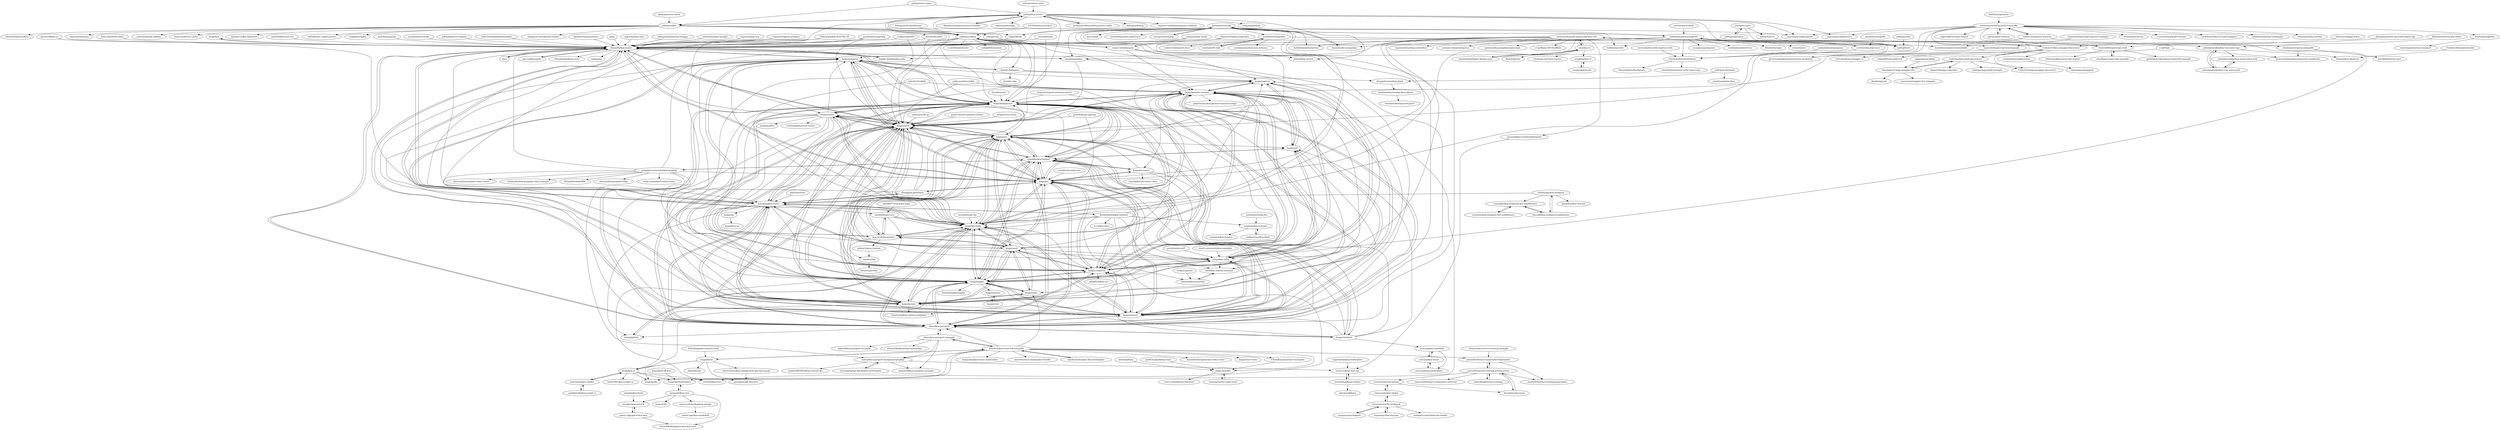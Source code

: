 digraph G {
"koajs/koa" -> "ZijianHe/koa-router" ["e"=1]
"tj/co" -> "ZijianHe/koa-router" ["e"=1]
"ZijianHe/koa-router" -> "koajs/bodyparser"
"ZijianHe/koa-router" -> "koajs/static"
"ZijianHe/koa-router" -> "koajs/koa" ["e"=1]
"ZijianHe/koa-router" -> "koajs/examples" ["e"=1]
"ZijianHe/koa-router" -> "koajs/koa-body"
"ZijianHe/koa-router" -> "koajs/jwt"
"ZijianHe/koa-router" -> "queckezz/koa-views"
"ZijianHe/koa-router" -> "guo-yu/koa-guide" ["e"=1]
"ZijianHe/koa-router" -> "koajs/session"
"ZijianHe/koa-router" -> "tj/co" ["e"=1]
"ZijianHe/koa-router" -> "chenshenhai/koa2-note" ["e"=1]
"ZijianHe/koa-router" -> "rkusa/koa-passport"
"ZijianHe/koa-router" -> "log4js-node/log4js-node" ["e"=1]
"ZijianHe/koa-router" -> "eggjs/egg" ["e"=1]
"ZijianHe/koa-router" -> "koajs/compose"
"felixge/node-dateformat" -> "pillarjs/cookies" ["e"=1]
"cnpm/cnpmjs.org" -> "ZijianHe/koa-router" ["e"=1]
"koajs/examples" -> "ZijianHe/koa-router" ["e"=1]
"koajs/examples" -> "koajs/koa-body" ["e"=1]
"koajs/examples" -> "koajs/static" ["e"=1]
"lquixada/cross-fetch" -> "jshttp/cookie" ["e"=1]
"request/request-promise" -> "ZijianHe/koa-router" ["e"=1]
"chenshenhai/koajs-design-note" -> "unix/koa-ts" ["e"=1]
"guo-yu/koa-guide" -> "ZijianHe/koa-router" ["e"=1]
"mscdex/busboy" -> "ZijianHe/koa-router" ["e"=1]
"mscdex/busboy" -> "koajs/bodyparser" ["e"=1]
"node-modules/urllib" -> "koajs/generic-session" ["e"=1]
"node-modules/urllib" -> "koajs/static" ["e"=1]
"koajs/route" -> "koajs/mount"
"koajs/route" -> "koajs/logger"
"koajs/route" -> "koajs/send"
"koajs/route" -> "koajs/koa-body"
"power-assert-js/power-assert" -> "koajs/static" ["e"=1]
"koajs/send" -> "koajs/static"
"koajs/send" -> "koajs/koa-body"
"koajs/send" -> "koajs/mount"
"koajs/send" -> "koajs/compress"
"koajs/send" -> "koajs/session"
"koajs/send" -> "koajs/bodyparser"
"koajs/send" -> "koajs/generic-session"
"koajs/send" -> "queckezz/koa-views"
"koajs/send" -> "koajs/cors"
"koajs/send" -> "koajs/route"
"koajs/send" -> "koa-modules/multer"
"koajs/send" -> "koajs/logger"
"koajs/send" -> "koajs/koa-redis"
"venables/koa-helmet" -> "koajs/session"
"venables/koa-helmet" -> "koajs/koa-body"
"venables/koa-helmet" -> "rkusa/koa-passport"
"venables/koa-helmet" -> "koajs/bodyparser"
"venables/koa-helmet" -> "koajs/csrf"
"venables/koa-helmet" -> "koajs/compress"
"venables/koa-helmet" -> "koajs/cors"
"venables/koa-helmet" -> "koajs/logger"
"venables/koa-helmet" -> "koajs/jwt"
"venables/koa-helmet" -> "koajs/generic-session"
"venables/koa-helmet" -> "koajs/ratelimit"
"venables/koa-helmet" -> "graphql-community/koa-graphql"
"venables/koa-helmet" -> "koajs/joi-router"
"venables/koa-helmet" -> "koajs/router"
"venables/koa-helmet" -> "koajs/static"
"jshttp/mime-types" -> "jshttp/http-errors" ["e"=1]
"jshttp/mime-types" -> "jshttp/cookie" ["e"=1]
"sysgears/mochapack" -> "zinserjan/mocha-webpack"
"yortus/asyncawait" -> "vadimdemedes/mongorito" ["e"=1]
"kissjs/node-mongoskin" -> "Automattic/monk" ["e"=1]
"normalize/mz" -> "koajs/static" ["e"=1]
"normalize/mz" -> "ZijianHe/koa-router" ["e"=1]
"koajs/static" -> "koajs/bodyparser"
"koajs/static" -> "koajs/koa-body"
"koajs/static" -> "koajs/mount"
"koajs/static" -> "koajs/send"
"koajs/static" -> "queckezz/koa-views"
"koajs/static" -> "ZijianHe/koa-router"
"koajs/static" -> "koajs/compress"
"koajs/static" -> "koajs/session"
"koajs/static" -> "koajs/logger"
"koajs/static" -> "koajs/jwt"
"koajs/static" -> "koajs/compose"
"koajs/static" -> "koajs/router"
"koajs/static" -> "koajs/cors"
"koajs/static" -> "koajs/generic-session"
"koajs/static" -> "rkusa/koa-passport"
"koajs/logger" -> "koajs/compress"
"koajs/logger" -> "koajs/bodyparser"
"koajs/logger" -> "koajs/cors"
"koajs/logger" -> "koajs/static"
"koajs/logger" -> "koajs/generic-session"
"koajs/logger" -> "koajs/koa-body"
"koajs/logger" -> "koajs/session"
"koajs/logger" -> "dominhhai/koa-log4js"
"koajs/logger" -> "koajs/convert"
"koajs/logger" -> "koajs/csrf"
"koajs/logger" -> "koajs/jwt"
"koajs/logger" -> "koajs/route"
"koajs/logger" -> "rkusa/koa-passport"
"koajs/logger" -> "koajs/onerror"
"koajs/logger" -> "venables/koa-helmet"
"koajs/compress" -> "koajs/logger"
"koajs/compress" -> "koajs/static"
"koajs/compress" -> "koajs/mount"
"koajs/compress" -> "koajs/bodyparser"
"koajs/compress" -> "koajs/cors"
"koajs/compress" -> "koajs/convert"
"koajs/compress" -> "koajs/send"
"koajs/compress" -> "koajs/generic-session"
"koajs/compress" -> "koajs/koa-redis"
"koajs/compress" -> "venables/koa-helmet"
"koajs/compress" -> "koajs/session"
"koajs/compress" -> "koajs/compose"
"koajs/compress" -> "koajs/koa-body"
"koajs/compress" -> "koajs/jwt"
"koajs/compress" -> "yklykl530/koa-sse"
"cojs/busboy" -> "brentropy/chan"
"koajs/bodyparser" -> "koajs/static"
"koajs/bodyparser" -> "ZijianHe/koa-router"
"koajs/bodyparser" -> "koajs/koa-body"
"koajs/bodyparser" -> "koajs/session"
"koajs/bodyparser" -> "koajs/cors"
"koajs/bodyparser" -> "koajs/router"
"koajs/bodyparser" -> "koajs/jwt"
"koajs/bodyparser" -> "koajs/logger"
"koajs/bodyparser" -> "queckezz/koa-views"
"koajs/bodyparser" -> "rkusa/koa-passport"
"koajs/bodyparser" -> "koajs/compress"
"koajs/bodyparser" -> "koajs/compose"
"koajs/bodyparser" -> "venables/koa-helmet"
"koajs/bodyparser" -> "koajs/generic-session"
"koajs/bodyparser" -> "koa-modules/multer"
"javieraviles/node-typescript-koa-rest" -> "unix/koa-ts"
"javieraviles/node-typescript-koa-rest" -> "typeorm/typescript-koa-example"
"javieraviles/node-typescript-koa-rest" -> "Cody2333/koa-swagger-decorator"
"javieraviles/node-typescript-koa-rest" -> "Talento90/typescript-node"
"javieraviles/node-typescript-koa-rest" -> "koajs/jwt"
"javieraviles/node-typescript-koa-rest" -> "koajs/examples" ["e"=1]
"javieraviles/node-typescript-koa-rest" -> "yi-ge/Koa2-API-Scaffold" ["e"=1]
"javieraviles/node-typescript-koa-rest" -> "johndatserakis/koa-vue-notes-api"
"javieraviles/node-typescript-koa-rest" -> "rkusa/koa-passport"
"javieraviles/node-typescript-koa-rest" -> "typestack/routing-controllers" ["e"=1]
"javieraviles/node-typescript-koa-rest" -> "surmon-china/nodepress" ["e"=1]
"javieraviles/node-typescript-koa-rest" -> "ZijianHe/koa-router"
"javieraviles/node-typescript-koa-rest" -> "jsnomad/koa-restful-boilerplate"
"javieraviles/node-typescript-koa-rest" -> "koajs/koa-body"
"javieraviles/node-typescript-koa-rest" -> "xpioneer/koa-graphql-typescript"
"mscdex/node-ftp" -> "koajs/koa-body" ["e"=1]
"koajs/session" -> "koajs/bodyparser"
"koajs/session" -> "koajs/generic-session"
"koajs/session" -> "koajs/koa-redis"
"koajs/session" -> "koajs/static"
"koajs/session" -> "koajs/koa-body"
"koajs/session" -> "rkusa/koa-passport"
"koajs/session" -> "venables/koa-helmet"
"koajs/session" -> "koajs/jwt"
"koajs/session" -> "ZijianHe/koa-router"
"koajs/session" -> "koajs/logger"
"koajs/session" -> "queckezz/koa-views"
"koajs/session" -> "koajs/csrf"
"koajs/session" -> "koajs/cors"
"koajs/session" -> "koajs/compress"
"koajs/session" -> "koajs/convert"
"soygul/koan" -> "dozoisch/koa-react-full-example"
"soygul/koan" -> "ckken/knode" ["e"=1]
"soygul/koan" -> "koajs/koala"
"soygul/koan" -> "gusnips/node-koa-mvc"
"soygul/koan" -> "chrisveness/koa-sample-web-app-api-mysql"
"soygul/koan" -> "koajs/koa.io"
"mongo-js/mongojs" -> "Automattic/monk" ["e"=1]
"demopark/koa-docs-Zh-CN" -> "queckezz/koa-views" ["e"=1]
"demopark/koa-docs-Zh-CN" -> "ZijianHe/koa-router" ["e"=1]
"demopark/koa-docs-Zh-CN" -> "koajs/router" ["e"=1]
"koajs/static-cache" -> "koajs/static"
"kwhitley/apicache" -> "winstonjs/winston-daily-rotate-file" ["e"=1]
"dalenguyen/rest-api-node-typescript" -> "Talento90/typescript-node" ["e"=1]
"marcusoftnet/koablog-mongo" -> "robert-ngo/koa-bookshelf"
"koajs/jwt" -> "koajs/bodyparser"
"koajs/jwt" -> "rkusa/koa-passport"
"koajs/jwt" -> "koajs/koa-body"
"koajs/jwt" -> "ZijianHe/koa-router"
"koajs/jwt" -> "koajs/static"
"koajs/jwt" -> "koajs/session"
"koajs/jwt" -> "koajs/router"
"koajs/jwt" -> "koajs/logger"
"koajs/jwt" -> "koajs/cors"
"koajs/jwt" -> "venables/koa-helmet"
"koajs/jwt" -> "i5ting/koa-generator" ["e"=1]
"koajs/jwt" -> "koajs/koa-redis"
"koajs/jwt" -> "koajs/joi-router"
"koajs/jwt" -> "koajs/compress"
"koajs/jwt" -> "koajs/compose"
"tj/node-thunkify" -> "koajs/generic-session" ["e"=1]
"tj/node-thunkify" -> "koajs/koa-body" ["e"=1]
"Yanshijie-EL/egg-swagger-doc" -> "reidchan/egg-shell-decorators"
"Yanshijie-EL/egg-swagger-doc" -> "okoala/egg-jwt" ["e"=1]
"Yanshijie-EL/egg-swagger-doc" -> "taccisum/swagger-doc-snippets"
"gremo/nest-winston" -> "winstonjs/winston-daily-rotate-file" ["e"=1]
"koajs/mount" -> "koajs/static"
"koajs/mount" -> "koajs/compress"
"koajs/mount" -> "koajs/send"
"koajs/mount" -> "koajs/koa-body"
"koajs/mount" -> "koajs/convert"
"koajs/mount" -> "koajs/generic-session"
"koajs/mount" -> "koajs/route"
"koajs/mount" -> "koajs/bodyparser"
"koajs/mount" -> "koajs/cors"
"koajs/mount" -> "koajs/compose"
"koajs/mount" -> "koajs/session"
"koajs/mount" -> "koajs/logger"
"koajs/mount" -> "chentsulin/koa-context-validator"
"koajs/mount" -> "queckezz/koa-views"
"koajs/mount" -> "koajs/koa-redis"
"koajs/koa-body" -> "koajs/bodyparser"
"koajs/koa-body" -> "koajs/static"
"koajs/koa-body" -> "koajs/session"
"koajs/koa-body" -> "koajs/jwt"
"koajs/koa-body" -> "ZijianHe/koa-router"
"koajs/koa-body" -> "koajs/send"
"koajs/koa-body" -> "koajs/router"
"koajs/koa-body" -> "venables/koa-helmet"
"koajs/koa-body" -> "helapkg/hela" ["e"=1]
"koajs/koa-body" -> "koajs/logger"
"koajs/koa-body" -> "koajs/mount"
"koajs/koa-body" -> "queckezz/koa-views"
"koajs/koa-body" -> "koajs/cors"
"koajs/koa-body" -> "koa-modules/multer"
"koajs/koa-body" -> "rkusa/koa-passport"
"koajs/router" -> "koajs/bodyparser"
"koajs/router" -> "koajs/koa-body"
"koajs/router" -> "koajs/static"
"koajs/router" -> "koajs/jwt"
"koajs/router" -> "koajs/cors"
"koajs/router" -> "koajs/session"
"koajs/router" -> "koajs/multer"
"koajs/router" -> "venables/koa-helmet"
"koajs/router" -> "ZijianHe/koa-router"
"koajs/router" -> "koajs/compress"
"koajs/router" -> "koajs/logger"
"koajs/router" -> "koajs/mount"
"koajs/router" -> "koajs/compose"
"koajs/router" -> "koajs/koa-redis"
"koajs/router" -> "steambap/koa-tree-router" ["e"=1]
"crypto-utils/keygrip" -> "pillarjs/cookies"
"crypto-utils/keygrip" -> "koajs/convert"
"crypto-utils/keygrip" -> "jshttp/http-assert"
"crypto-utils/keygrip" -> "koajs/generic-session"
"koajs/ejs" -> "koajs/favicon"
"pillarjs/cookies" -> "crypto-utils/keygrip"
"pillarjs/cookies" -> "koajs/bodyparser"
"pillarjs/cookies" -> "koajs/session"
"pillarjs/cookies" -> "jshttp/http-errors"
"pillarjs/cookies" -> "ZijianHe/koa-router"
"pillarjs/cookies" -> "koajs/logger"
"pillarjs/cookies" -> "koajs/koa-body"
"pillarjs/cookies" -> "koajs/compose"
"pillarjs/cookies" -> "koajs/static"
"pillarjs/cookies" -> "koajs/mount"
"pillarjs/cookies" -> "tj/node-delegates"
"pillarjs/cookies" -> "koajs/router"
"pillarjs/cookies" -> "koajs/generic-session"
"pillarjs/cookies" -> "LearnBoost/cluster" ["e"=1]
"pillarjs/cookies" -> "coolaj86/formaline" ["e"=1]
"form-data/form-data" -> "ZijianHe/koa-router" ["e"=1]
"johndatserakis/koa-react-notes-web" -> "johndatserakis/koa-vue-notes-web"
"queckezz/koa-views" -> "koajs/static"
"queckezz/koa-views" -> "koajs/bodyparser"
"queckezz/koa-views" -> "ZijianHe/koa-router"
"queckezz/koa-views" -> "koajs/koa-body"
"queckezz/koa-views" -> "koajs/session"
"queckezz/koa-views" -> "i5ting/koa-generator" ["e"=1]
"queckezz/koa-views" -> "koajs/send"
"queckezz/koa-views" -> "koajs/ejs"
"queckezz/koa-views" -> "rkusa/koa-passport"
"queckezz/koa-views" -> "RocksonZeta/koa-validate"
"queckezz/koa-views" -> "helapkg/hela" ["e"=1]
"queckezz/koa-views" -> "koajs/mount"
"queckezz/koa-views" -> "koajs/generic-session"
"queckezz/koa-views" -> "koajs/logger"
"queckezz/koa-views" -> "zadzbw/koa2-cors"
"winstonjs/logform" -> "winstonjs/winston-transport"
"SierraSoftworks/Iridium" -> "SierraSoftworks/Skmatc"
"SierraSoftworks/Iridium" -> "timwhit/enterprise-node-typescript" ["e"=1]
"koajs/csrf" -> "koajs/convert"
"koajs/csrf" -> "koajs/generic-session"
"koajs/csrf" -> "koajs/koa-redis"
"koajs/csrf" -> "venables/koa-helmet"
"koajs/ratelimit" -> "ysocorp/koa2-ratelimit"
"koajs/ratelimit" -> "koajs/csrf"
"koajs/ratelimit" -> "koajs/session"
"koajs/ratelimit" -> "venables/koa-helmet"
"koajs/ratelimit" -> "koajs/logger"
"koajs/ratelimit" -> "koajs/cors"
"koajs/ratelimit" -> "rkusa/koa-passport"
"koajs/ratelimit" -> "koajs/jwt"
"koajs/ratelimit" -> "koajs/compress"
"koajs/generic-session" -> "koajs/koa-redis"
"koajs/generic-session" -> "koajs/convert"
"koajs/generic-session" -> "koajs/session"
"koajs/generic-session" -> "koajs/csrf"
"koajs/generic-session" -> "koajs/logger"
"koajs/generic-session" -> "pavelvlasov/koa-generic-session-mongo"
"koajs/generic-session" -> "koajs/bodyparser"
"koajs/generic-session" -> "koajs/compress"
"koajs/generic-session" -> "koajs/mount"
"koajs/generic-session" -> "koajs/static"
"koajs/generic-session" -> "lzztt/koa-session-minimal"
"koajs/generic-session" -> "rkusa/koa-passport"
"koajs/generic-session" -> "evert0n/koa-cors"
"koajs/generic-session" -> "koa-modules/multer"
"koajs/generic-session" -> "koajs/send"
"rkusa/koa-passport" -> "rkusa/koa-passport-example"
"rkusa/koa-passport" -> "koajs/jwt"
"rkusa/koa-passport" -> "koajs/session"
"rkusa/koa-passport" -> "koajs/bodyparser"
"rkusa/koa-passport" -> "venables/koa-helmet"
"rkusa/koa-passport" -> "koajs/static"
"rkusa/koa-passport" -> "koajs/generic-session"
"rkusa/koa-passport" -> "ZijianHe/koa-router"
"rkusa/koa-passport" -> "koajs/koa-body"
"rkusa/koa-passport" -> "koajs/logger"
"rkusa/koa-passport" -> "koajs/koa-redis"
"rkusa/koa-passport" -> "koajs/cors"
"rkusa/koa-passport" -> "helapkg/hela" ["e"=1]
"rkusa/koa-passport" -> "queckezz/koa-views"
"rkusa/koa-passport" -> "koajs/ratelimit"
"koajs/compose" -> "koajs/static"
"koajs/compose" -> "tj/node-delegates"
"koajs/compose" -> "koajs/bodyparser"
"koajs/compose" -> "koajs/convert"
"koajs/compose" -> "koajs/compress"
"koajs/compose" -> "ZijianHe/koa-router"
"koajs/compose" -> "koajs/mount"
"koajs/compose" -> "koajs/session"
"koajs/compose" -> "koajs/koa-body"
"koajs/compose" -> "koajs/jwt"
"koajs/compose" -> "rkusa/koa-passport"
"koajs/compose" -> "koajs/logger"
"koajs/compose" -> "koajs/generic-session"
"koajs/compose" -> "koajs/cors"
"koajs/compose" -> "venables/koa-helmet"
"koajs/api-boilerplate" -> "hemanth/koa-rest"
"Abazhenov/express-async-handler" -> "jshttp/http-errors" ["e"=1]
"jshttp/accepts" -> "jshttp/fresh"
"jshttp/accepts" -> "jshttp/negotiator"
"jshttp/accepts" -> "jshttp/type-is"
"rkusa/koa-passport-example" -> "rkusa/koa-passport"
"rkusa/koa-passport-example" -> "mapmeld/koa-passport-example"
"rkusa/koa-passport-example" -> "entria/koa-passport-mongoose-graphql"
"rkusa/koa-passport-example" -> "mjhea0/koa-passport-example"
"rkusa/koa-passport-example" -> "dozoisch/koa-react-full-example"
"rkusa/koa-passport-example" -> "adrianObel/koa2-api-boilerplate" ["e"=1]
"tj/node-delegates" -> "koajs/compose"
"tj/node-delegates" -> "tj/node-only"
"tj/node-delegates" -> "dougwilson/nodejs-depd"
"tj/node-delegates" -> "koajs/convert"
"winstonjs/winston-mongodb" -> "kamronbatman/joi-password-complexity"
"winstonjs/winston-mongodb" -> "wavded/winston-mail"
"koajs/koa-redis" -> "koajs/generic-session"
"koajs/koa-redis" -> "koajs/session"
"koajs/koa-redis" -> "koajs/convert"
"koajs/koa-redis" -> "koajs/csrf"
"koajs/koa-redis" -> "koajs/compress"
"koajs/koa-redis" -> "rkusa/koa-passport"
"koajs/koa-redis" -> "lzztt/koa-session-minimal"
"koajs/koa-redis" -> "koajs/bodyparser"
"koajs/koa-redis" -> "koajs/logger"
"koajs/koa-redis" -> "koajs/static"
"ysocorp/koa2-ratelimit" -> "ysocorp/koa-smart"
"ysocorp/koa2-ratelimit" -> "ysocorp/koa2-boilerplate"
"jshttp/type-is" -> "jshttp/fresh"
"jshttp/on-finished" -> "dougwilson/nodejs-depd"
"jshttp/on-finished" -> "jonathanong/ee-first"
"unix/koa-ts" -> "javieraviles/node-typescript-koa-rest"
"unix/koa-ts" -> "soraping/koa-ts"
"unix/koa-ts" -> "Koatty/koatty"
"unix/koa-ts" -> "chenlong-io/ts-koa-starter"
"unix/koa-ts" -> "chenshenhai/koajs-design-note" ["e"=1]
"sindresorhus/merge-descriptors" -> "wesleytodd/setprototypeof"
"ysocorp/koa-smart" -> "ysocorp/koa2-boilerplate"
"ysocorp/koa-smart" -> "ysocorp/koa2-ratelimit"
"peter-vilja/generator-koa" -> "minghe/generator-k"
"peter-vilja/generator-koa" -> "PatrickWolleb/generator-koa-rest"
"rickharrison/koa-flash" -> "nswbmw/koa-scheme"
"reidchan/egg-shell-decorators" -> "reidchan/egg-shell-example"
"reidchan/egg-shell-decorators" -> "Yanshijie-EL/egg-swagger-doc"
"reidchan/egg-shell-decorators" -> "zhang740/egg-controller"
"reidchan/egg-shell-decorators" -> "Cody2333/egg-swagger-decorator"
"koajs/error" -> "koajs/onerror"
"koajs/onerror" -> "koajs/error"
"ysocorp/koa2-boilerplate" -> "ysocorp/koa-smart"
"jshttp/http-errors" -> "jshttp/http-assert"
"jshttp/http-errors" -> "pillarjs/cookies"
"jshttp/http-errors" -> "expressjs/cookie-parser" ["e"=1]
"jshttp/http-errors" -> "hapijs/boom" ["e"=1]
"jshttp/http-errors" -> "jshttp/cookie"
"jshttp/http-errors" -> "koajs/bodyparser"
"jshttp/http-errors" -> "Abazhenov/express-async-handler" ["e"=1]
"jshttp/http-errors" -> "expressjs/morgan" ["e"=1]
"jshttp/http-errors" -> "koajs/cors"
"jshttp/http-errors" -> "prettymuchbryce/http-status-codes" ["e"=1]
"jshttp/http-errors" -> "expressjs/compression" ["e"=1]
"jshttp/http-errors" -> "ZijianHe/koa-router"
"jshttp/http-errors" -> "debug-js/debug" ["e"=1]
"jshttp/http-errors" -> "express-validator/express-validator" ["e"=1]
"jshttp/http-errors" -> "helmetjs/helmet" ["e"=1]
"paularmstrong/swig" -> "ZijianHe/koa-router" ["e"=1]
"paularmstrong/swig" -> "koajs/static" ["e"=1]
"paularmstrong/swig" -> "queckezz/koa-views" ["e"=1]
"jesstelford/react-testing-mocha-jsdom" -> "robertknight/react-testing"
"jesstelford/react-testing-mocha-jsdom" -> "danvk/mocha-react"
"jesstelford/react-testing-mocha-jsdom" -> "jesstelford/react-testing-isomorphic"
"jesstelford/react-testing-mocha-jsdom" -> "jesstelford/react-isomorphic-boilerplate"
"jesstelford/react-testing-mocha-jsdom" -> "simonsmith/react-component-unit-test"
"jesstelford/react-testing-mocha-jsdom" -> "rstacruz/mocha-jsdom"
"iam4x/isomorphic-flux-boilerplate" -> "dozoisch/koa-react-full-example" ["e"=1]
"tj/consolidate.js" -> "queckezz/koa-views" ["e"=1]
"tj/consolidate.js" -> "ZijianHe/koa-router" ["e"=1]
"koajs/kick-off-koa" -> "koajs/api-boilerplate" ["e"=1]
"dozoisch/koa-react-full-example" -> "rkusa/koa-passport-example"
"dozoisch/koa-react-full-example" -> "mezod/boilerplate-koa-redux-react" ["e"=1]
"dozoisch/koa-react-full-example" -> "iam4x/isomorphic-flux-boilerplate" ["e"=1]
"dozoisch/koa-react-full-example" -> "koajs/react-view"
"dozoisch/koa-react-full-example" -> "piggy-kee/ddx"
"dozoisch/koa-react-full-example" -> "hung-phan/koa-react-isomorphic"
"dozoisch/koa-react-full-example" -> "soygul/koan"
"dozoisch/koa-react-full-example" -> "rkusa/koa-passport"
"dozoisch/koa-react-full-example" -> "entria/koa-passport-mongoose-graphql"
"dozoisch/koa-react-full-example" -> "koajs/koala"
"dozoisch/koa-react-full-example" -> "lancetw/react-isomorphic-bundle"
"dozoisch/koa-react-full-example" -> "koajs/route"
"dozoisch/koa-react-full-example" -> "koajs/api-boilerplate"
"dozoisch/koa-react-full-example" -> "jesstelford/react-isomorphic-boilerplate"
"dozoisch/koa-react-full-example" -> "17koa/koa-generator-examples" ["e"=1]
"nswbmw/koa-scheme" -> "rickharrison/koa-flash"
"nswbmw/koa-scheme" -> "nswbmw/koa-frouter"
"RocksonZeta/koa-validate" -> "koajs/koa-body"
"RocksonZeta/koa-validate" -> "nswbmw/koa-scheme"
"RocksonZeta/koa-validate" -> "koajs/generic-session"
"RocksonZeta/koa-validate" -> "chentsulin/koa-context-validator"
"RocksonZeta/koa-validate" -> "a-s-o/koa-docs"
"RocksonZeta/koa-validate" -> "evert0n/koa-cors"
"RocksonZeta/koa-validate" -> "lzztt/koa-session-minimal"
"RocksonZeta/koa-validate" -> "queckezz/koa-views"
"RocksonZeta/koa-validate" -> "koa-modules/multer"
"koajs/koa.io" -> "mattstyles/koa-socket"
"koajs/koa.io" -> "koajs/koala"
"koajs/koa.io" -> "evert0n/koa-cors"
"koajs/koa.io" -> "koajs/logger"
"koajs/koa.io" -> "koajs/api-boilerplate"
"koajs/koa.io" -> "lcxfs1991/koa-socket.io"
"koajs/koa.io" -> "koajs/mount"
"ashtuchkin/iconv-lite" -> "ZijianHe/koa-router" ["e"=1]
"koajs/joi-router" -> "chuyik/koa-joi-router-docs"
"koajs/joi-router" -> "venables/koa-helmet"
"koajs/joi-router" -> "koajs/jwt"
"koajs/joi-router" -> "rkusa/koa-passport"
"koajs/joi-router" -> "koajs/cors"
"koajs/joi-router" -> "koajs/ratelimit"
"pvorb/node-md5" -> "koajs/koa-redis" ["e"=1]
"mattstyles/koa-socket" -> "ambelovsky/koa-socket-2"
"mattstyles/koa-socket" -> "koajs/koa.io"
"hemanth/koa-rest" -> "koajs/api-boilerplate"
"hemanth/koa-rest" -> "marcusoftnet/koablog-mongo"
"hemanth/koa-rest" -> "PatrickWolleb/generator-koa-rest"
"hemanth/koa-rest" -> "koajs/todo"
"hemanth/koa-rest" -> "minghe/generator-k"
"helapkg/hela" -> "koajs/koa-body" ["e"=1]
"jesstelford/react-isomorphic-boilerplate" -> "jesstelford/react-testing-isomorphic"
"jesstelford/react-isomorphic-boilerplate" -> "jesstelford/react-testing-mocha-jsdom"
"jshttp/etag" -> "jshttp/fresh"
"danvk/mocha-react" -> "jesstelford/react-testing-mocha-jsdom"
"dougwilson/nodejs-depd" -> "sindresorhus/merge-descriptors"
"rstacruz/mocha-jsdom" -> "rstacruz/jsdom-global"
"rstacruz/mocha-jsdom" -> "danvk/mocha-react"
"koajs/cors" -> "koajs/bodyparser"
"koajs/cors" -> "koajs/logger"
"koajs/cors" -> "koajs/compress"
"koajs/cors" -> "koajs/static"
"koajs/cors" -> "koajs/koa-body"
"koajs/cors" -> "koajs/session"
"koajs/cors" -> "venables/koa-helmet"
"koajs/cors" -> "koajs/jwt"
"koajs/cors" -> "koa-modules/multer"
"koajs/cors" -> "koajs/router"
"koajs/cors" -> "koajs/convert"
"koajs/cors" -> "koajs/csrf"
"koajs/cors" -> "koajs/mount"
"koajs/cors" -> "koajs/send"
"koajs/cors" -> "rkusa/koa-passport"
"robertknight/react-testing" -> "jesstelford/react-testing-mocha-jsdom"
"baryon/tracer" -> "queckezz/koa-views" ["e"=1]
"minghe/koa-book" -> "minghe/generator-k" ["e"=1]
"Surnet/swagger-jsdoc" -> "Cody2333/koa-swagger-decorator" ["e"=1]
"keymetrics/pm2-logrotate" -> "koajs/session" ["e"=1]
"keymetrics/pm2-logrotate" -> "ZijianHe/koa-router" ["e"=1]
"scottwrobinson/camo" -> "vadimdemedes/mongorito"
"scottwrobinson/camo" -> "SierraSoftworks/Iridium"
"nswbmw/N-club" -> "nswbmw/mongolass" ["e"=1]
"vadimdemedes/mongorito" -> "scottwrobinson/camo"
"vadimdemedes/mongorito" -> "kissjs/node-mongoskin" ["e"=1]
"vadimdemedes/mongorito" -> "mongoosejs/mquery"
"vadimdemedes/mongorito" -> "SierraSoftworks/Iridium"
"vadimdemedes/mongorito" -> "hiddentao/robe" ["e"=1]
"vadimdemedes/mongorito" -> "Automattic/monk"
"vadimdemedes/mongorito" -> "ZijianHe/koa-router"
"vadimdemedes/mongorito" -> "vadimdemedes/trevor" ["e"=1]
"vadimdemedes/mongorito" -> "balderdashy/waterline" ["e"=1]
"vadimdemedes/mongorito" -> "dthree/vantage" ["e"=1]
"vadimdemedes/mongorito" -> "vercel/micro" ["e"=1]
"mhbseal/blog" -> "piggy-kee/ddx" ["e"=1]
"koa-modules/multer" -> "koajs/bodyparser"
"koa-modules/multer" -> "koajs/koa-body"
"koa-modules/multer" -> "m4nuC/async-busboy"
"koa-modules/multer" -> "koajs/static"
"koa-modules/multer" -> "koajs/cors"
"koa-modules/multer" -> "koajs/generic-session"
"koa-modules/multer" -> "cojs/busboy"
"koa-modules/multer" -> "zadzbw/koa2-cors"
"koa-modules/multer" -> "koajs/send"
"minghe/generator-k" -> "peter-vilja/generator-koa"
"mhart/react-server-routing-example" -> "jesstelford/react-isomorphic-boilerplate" ["e"=1]
"jshttp/negotiator" -> "jshttp/accepts"
"yiminghe/koa-webpack-dev-middleware" -> "octatone/koa-webpack-hot-middleware"
"yiminghe/koa-webpack-dev-middleware" -> "leecade/koa-webpack-middleware"
"chrisveness/koa-sample-web-app-api-mysql" -> "gusnips/node-koa-mvc"
"nswbmw/config-lite" -> "nswbmw/koa-scheme"
"btford/angular-express-seed" -> "soygul/koan" ["e"=1]
"winstonjs/winston-daily-rotate-file" -> "gremo/nest-winston" ["e"=1]
"winstonjs/winston-daily-rotate-file" -> "bithavoc/express-winston"
"winstonjs/winston-daily-rotate-file" -> "winstonjs/winston" ["e"=1]
"winstonjs/winston-daily-rotate-file" -> "winstonjs/logform"
"winstonjs/winston-daily-rotate-file" -> "koajs/generic-session"
"winstonjs/winston-daily-rotate-file" -> "iccicci/rotating-file-stream"
"winstonjs/winston-daily-rotate-file" -> "koajs/koa-body"
"winstonjs/winston-daily-rotate-file" -> "socketio/socket.io-redis-adapter" ["e"=1]
"winstonjs/winston-daily-rotate-file" -> "yfinkelstein/node-zookeeper" ["e"=1]
"winstonjs/winston-daily-rotate-file" -> "expressjs/cookie-parser" ["e"=1]
"winstonjs/winston-daily-rotate-file" -> "expressjs/compression" ["e"=1]
"winstonjs/winston-daily-rotate-file" -> "indutny/sticky-session" ["e"=1]
"winstonjs/winston-daily-rotate-file" -> "koajs/koa-redis"
"winstonjs/winston-daily-rotate-file" -> "log4js-node/log4js-node" ["e"=1]
"winstonjs/winston-daily-rotate-file" -> "rogerc/file-stream-rotator"
"log4js-node/log4js-node" -> "ZijianHe/koa-router" ["e"=1]
"FredericHeem/starhackit" -> "danneu/koa-skeleton" ["e"=1]
"Automattic/monk" -> "kissjs/node-mongoskin" ["e"=1]
"Automattic/monk" -> "tj/co-monk"
"Automattic/monk" -> "ZijianHe/koa-router"
"Automattic/monk" -> "vadimdemedes/mongorito"
"Automattic/monk" -> "balderdashy/waterline" ["e"=1]
"Automattic/monk" -> "koajs/static"
"Automattic/monk" -> "rkusa/koa-passport"
"Automattic/monk" -> "koajs/jwt"
"Automattic/monk" -> "koajs/route"
"Automattic/monk" -> "hiddentao/robe" ["e"=1]
"Automattic/monk" -> "koajs/examples" ["e"=1]
"Automattic/monk" -> "nswbmw/mongolass"
"Automattic/monk" -> "hapijs/boom" ["e"=1]
"Automattic/monk" -> "mongo-js/mongojs" ["e"=1]
"Automattic/monk" -> "petruisfan/node-supervisor" ["e"=1]
"piggy-kee/ddx" -> "wwsun/starter-node-react"
"piggy-kee/ddx" -> "react-china/forum-frontend"
"enzymejs/chai-enzyme" -> "zinserjan/mocha-webpack" ["e"=1]
"pillarjs/send" -> "jshttp/fresh" ["e"=1]
"17koa/koa-generator-examples" -> "piggy-kee/ddx" ["e"=1]
"jshttp/cookie" -> "expressjs/cookie-parser" ["e"=1]
"jshttp/cookie" -> "tj/node-cookie-signature"
"jshttp/cookie" -> "jshttp/http-errors"
"jshttp/cookie" -> "nfriedly/set-cookie-parser"
"jshttp/cookie" -> "jshttp/etag"
"jshttp/cookie" -> "rvagg/through2" ["e"=1]
"jshttp/cookie" -> "pillarjs/cookies"
"jshttp/cookie" -> "mscdex/busboy" ["e"=1]
"jshttp/cookie" -> "webpack-contrib/style-loader" ["e"=1]
"jshttp/cookie" -> "bendotcodes/cookies" ["e"=1]
"jshttp/cookie" -> "expressjs/session" ["e"=1]
"jshttp/cookie" -> "koajs/bodyparser"
"jshttp/cookie" -> "substack/node-mkdirp" ["e"=1]
"jshttp/cookie" -> "isaacs/node-lru-cache" ["e"=1]
"jackhutu/jackblog-react" -> "piggy-kee/ddx" ["e"=1]
"rstacruz/jsdom-global" -> "rstacruz/mocha-jsdom"
"rstacruz/jsdom-global" -> "zinserjan/mocha-webpack"
"m4nuC/async-busboy" -> "cojs/busboy"
"i5ting/koa-generator" -> "queckezz/koa-views" ["e"=1]
"i5ting/koa-generator" -> "ZijianHe/koa-router" ["e"=1]
"i5ting/koa-generator" -> "koajs/jwt" ["e"=1]
"i5ting/koa-generator" -> "koajs/koa-body" ["e"=1]
"i5ting/koa-generator" -> "koajs/bodyparser" ["e"=1]
"i5ting/koa-generator" -> "koajs/static" ["e"=1]
"octatone/koa-webpack-hot-middleware" -> "yiminghe/koa-webpack-dev-middleware"
"graphql-community/koa-graphql" -> "venables/koa-helmet"
"graphql-community/koa-graphql" -> "koajs/compose"
"graphql-community/koa-graphql" -> "koajs/compress"
"graphql-community/koa-graphql" -> "denvned/isomorphic-relay-router" ["e"=1]
"graphql-community/koa-graphql" -> "chentsulin/koa-graphql-relay-example"
"graphql-community/koa-graphql" -> "koajs/logger"
"graphql-community/koa-graphql" -> "entria/koa-passport-mongoose-graphql"
"graphql-community/koa-graphql" -> "RisingStack/graffiti" ["e"=1]
"graphql-community/koa-graphql" -> "koajs/jwt"
"graphql-community/koa-graphql" -> "denvned/isomorphic-relay" ["e"=1]
"graphql-community/koa-graphql" -> "relay-tools/react-router-relay" ["e"=1]
"graphql-community/koa-graphql" -> "ZijianHe/koa-router"
"Talento90/typescript-node" -> "ddimaria/koa-typescript-starter"
"Talento90/typescript-node" -> "javieraviles/node-typescript-koa-rest"
"Talento90/typescript-node" -> "dwyl/hapi-typescript-example" ["e"=1]
"Talento90/typescript-node" -> "gothinkster/koa-knex-realworld-example"
"wwsun/starter-node-react" -> "piggy-kee/ddx"
"koajs/convert" -> "koajs/generic-session"
"koajs/convert" -> "koajs/csrf"
"koajs/convert" -> "koajs/koa-redis"
"mozilla/nunjucks" -> "ZijianHe/koa-router" ["e"=1]
"xiongwilee/Gracejs" -> "ZijianHe/koa-router" ["e"=1]
"broofa/mime" -> "koajs/bodyparser" ["e"=1]
"pillarjs/path-to-regexp" -> "ZijianHe/koa-router" ["e"=1]
"produck/svg-captcha" -> "koajs/jwt" ["e"=1]
"produck/svg-captcha" -> "koajs/static" ["e"=1]
"zinserjan/mocha-webpack" -> "sysgears/mochapack"
"zinserjan/mocha-webpack" -> "rstacruz/jsdom-global"
"zinserjan/mocha-webpack" -> "webpack-contrib/mocha-loader"
"zinserjan/mocha-webpack" -> "enzymejs/chai-enzyme" ["e"=1]
"bithavoc/express-winston" -> "winstonjs/winston-mongodb"
"bithavoc/express-winston" -> "winstonjs/winston-daily-rotate-file"
"bithavoc/express-winston" -> "hatashiro/express-formidable"
"dwyl/hapi-typescript-example" -> "Talento90/typescript-node" ["e"=1]
"Caligatio/jsSHA" -> "ZijianHe/koa-router" ["e"=1]
"Caligatio/jsSHA" -> "koajs/static" ["e"=1]
"request/request-promise-native" -> "koajs/bodyparser" ["e"=1]
"request/request-promise-native" -> "koajs/joi-router" ["e"=1]
"nswbmw/mongolass" -> "nswbmw/another-json-schema"
"nswbmw/mongolass" -> "nswbmw/N-club" ["e"=1]
"nswbmw/mongolass" -> "sohutv/redisearch-docs" ["e"=1]
"nswbmw/mongolass" -> "hatashiro/express-formidable"
"inversify/inversify-express-utils" -> "SierraSoftworks/Iridium" ["e"=1]
"leecade/koa-webpack-middleware" -> "shellscape/koa-webpack"
"leecade/koa-webpack-middleware" -> "yiminghe/koa-webpack-dev-middleware"
"jsnomad/koa-restful-boilerplate" -> "rusty1s/koa2-rest-api"
"indutny/node-ip" -> "koajs/static" ["e"=1]
"Secbone/koa-session2" -> "lzztt/koa-session-minimal"
"entria/koa-passport-mongoose-graphql" -> "mapmeld/koa-passport-example"
"entria/koa-passport-mongoose-graphql" -> "entria/graphql-dataloader-boilerplate" ["e"=1]
"entria/koa-passport-mongoose-graphql" -> "zombiQWERTY/koa2-starter-kit"
"entria/koa-passport-mongoose-graphql" -> "rusty1s/koa2-rest-api"
"rusty1s/koa2-rest-api" -> "luckcoding/koa2-restful"
"carlansley/swagger2-koa" -> "carlansley/swagger2"
"luckcoding/koa2-restful" -> "zdychacek/koa2"
"luckcoding/koa2-restful" -> "rusty1s/koa2-rest-api"
"superalsrk/koa2-boilerplate" -> "rusty1s/koa2-rest-api" ["e"=1]
"node-formidable/formidable" -> "ZijianHe/koa-router" ["e"=1]
"ptarjan/node-cache" -> "ZijianHe/koa-router" ["e"=1]
"ptarjan/node-cache" -> "crypto-utils/keygrip" ["e"=1]
"entria/graphql-dataloader-boilerplate" -> "entria/koa-passport-mongoose-graphql" ["e"=1]
"e-oj/Fawn" -> "kamronbatman/joi-password-complexity"
"e-oj/Fawn" -> "mkg20001/joi-objectid"
"JacksonTian/anywhere" -> "ZijianHe/koa-router" ["e"=1]
"auth0/node-jwks-rsa" -> "koajs/jwt" ["e"=1]
"lzztt/koa-session-minimal" -> "Secbone/koa-session2"
"hapijs/boom" -> "ZijianHe/koa-router" ["e"=1]
"softonic/axios-retry" -> "jshttp/http-errors" ["e"=1]
"tj/ejs" -> "ZijianHe/koa-router" ["e"=1]
"3rd-Eden/memcached" -> "pillarjs/cookies" ["e"=1]
"Molunerfinn/vue-koa-demo" -> "johndatserakis/koa-vue-notes-api" ["e"=1]
"shellscape/koa-webpack" -> "leecade/koa-webpack-middleware"
"shellscape/koa-webpack" -> "JasonBoy/koa-web-kit" ["e"=1]
"shellscape/koa-webpack" -> "queckezz/koa-views"
"shellscape/koa-webpack" -> "yiminghe/koa-webpack-dev-middleware"
"zadzbw/koa2-cors" -> "koa-modules/multer"
"zadzbw/koa2-cors" -> "evert0n/koa-cors"
"zadzbw/koa2-cors" -> "Secbone/koa-session2"
"zadzbw/koa2-cors" -> "koajs/koa-body"
"mgcrea/node-xlsx" -> "ZijianHe/koa-router" ["e"=1]
"eggjs/egg-graphql" -> "Yanshijie-EL/egg-swagger-doc" ["e"=1]
"zhangyuanwei/node-images" -> "ZijianHe/koa-router" ["e"=1]
"szokodiakos/typegoose" -> "SierraSoftworks/Iridium" ["e"=1]
"soraping/koa-ts" -> "soraping/lenneth"
"nuxt-community/koa-template" -> "koajs/koa-redis" ["e"=1]
"trekjs/captcha" -> "Secbone/koa-session2" ["e"=1]
"typeorm/typescript-express-example" -> "typeorm/typescript-koa-example" ["e"=1]
"typeorm/typescript-koa-example" -> "govorov/graphql-typeorm-koa-workshop"
"sidorares/node-mysql2" -> "ZijianHe/koa-router" ["e"=1]
"prettymuchbryce/http-status-codes" -> "jshttp/http-errors" ["e"=1]
"twinkle77/vue-koa2-login" -> "zadzbw/koa2-cors" ["e"=1]
"sergeyksv/tingodb" -> "scottwrobinson/camo" ["e"=1]
"ambelovsky/koa-socket-2" -> "mattstyles/koa-socket"
"johndatserakis/koa-vue-notes-web" -> "johndatserakis/koa-vue-notes-api"
"johndatserakis/koa-vue-notes-web" -> "johndatserakis/koa-react-notes-web"
"johndatserakis/koa-vue-notes-api" -> "johndatserakis/koa-vue-notes-web"
"johndatserakis/koa-vue-notes-api" -> "johndatserakis/koa-react-notes-web"
"johndatserakis/koa-vue-notes-api" -> "danneu/koa-skeleton"
"Cody2333/koa-swagger-decorator" -> "scttcper/koa2-swagger-ui" ["e"=1]
"Cody2333/koa-swagger-decorator" -> "javieraviles/node-typescript-koa-rest"
"Cody2333/koa-swagger-decorator" -> "Cody2333/egg-swagger-decorator"
"Cody2333/koa-swagger-decorator" -> "carlansley/swagger2-koa"
"Cody2333/koa-swagger-decorator" -> "reidchan/egg-shell-decorators"
"soraping/lenneth" -> "soraping/koa-ts"
"koajs/koa" ["l"="-0.039,-34.196", "c"=110]
"ZijianHe/koa-router" ["l"="-1.537,-34.99"]
"tj/co" ["l"="0.043,-34.068", "c"=110]
"koajs/bodyparser" ["l"="-1.541,-34.955"]
"koajs/static" ["l"="-1.534,-34.938"]
"koajs/examples" ["l"="-8.171,-34.862", "c"=48]
"koajs/koa-body" ["l"="-1.517,-34.936"]
"koajs/jwt" ["l"="-1.56,-34.963"]
"queckezz/koa-views" ["l"="-1.496,-34.948"]
"guo-yu/koa-guide" ["l"="-8.232,-34.818", "c"=48]
"koajs/session" ["l"="-1.551,-34.941"]
"chenshenhai/koa2-note" ["l"="-8.024,-34.782", "c"=48]
"rkusa/koa-passport" ["l"="-1.519,-34.955"]
"log4js-node/log4js-node" ["l"="-0.071,-34.035", "c"=110]
"eggjs/egg" ["l"="-4.028,-33.185", "c"=30]
"koajs/compose" ["l"="-1.577,-34.947"]
"felixge/node-dateformat" ["l"="0.521,-26.723", "c"=951]
"pillarjs/cookies" ["l"="-1.593,-34.968"]
"cnpm/cnpmjs.org" ["l"="-4.235,-33.118", "c"=30]
"lquixada/cross-fetch" ["l"="-0.397,-35.799", "c"=498]
"jshttp/cookie" ["l"="-1.669,-35.024"]
"request/request-promise" ["l"="0.092,-34.019", "c"=110]
"chenshenhai/koajs-design-note" ["l"="-7.996,-34.878", "c"=48]
"unix/koa-ts" ["l"="-1.376,-35.104"]
"mscdex/busboy" ["l"="0.169,-34.202", "c"=110]
"node-modules/urllib" ["l"="-7.907,-36.168", "c"=1207]
"koajs/generic-session" ["l"="-1.54,-34.907"]
"koajs/route" ["l"="-1.475,-34.933"]
"koajs/mount" ["l"="-1.519,-34.915"]
"koajs/logger" ["l"="-1.534,-34.92"]
"koajs/send" ["l"="-1.505,-34.92"]
"power-assert-js/power-assert" ["l"="0.359,-29.433", "c"=12]
"koajs/compress" ["l"="-1.557,-34.915"]
"koajs/cors" ["l"="-1.551,-34.929"]
"koa-modules/multer" ["l"="-1.513,-34.896"]
"koajs/koa-redis" ["l"="-1.551,-34.898"]
"venables/koa-helmet" ["l"="-1.571,-34.933"]
"koajs/csrf" ["l"="-1.571,-34.896"]
"koajs/ratelimit" ["l"="-1.598,-34.938"]
"graphql-community/koa-graphql" ["l"="-1.604,-34.919"]
"koajs/joi-router" ["l"="-1.611,-34.955"]
"koajs/router" ["l"="-1.576,-34.92"]
"jshttp/mime-types" ["l"="-0.48,-35.76", "c"=498]
"jshttp/http-errors" ["l"="-1.622,-34.999"]
"sysgears/mochapack" ["l"="-1.03,-34.669"]
"zinserjan/mocha-webpack" ["l"="-1.041,-34.694"]
"yortus/asyncawait" ["l"="-0.099,-34.107", "c"=110]
"vadimdemedes/mongorito" ["l"="-1.6,-35.084"]
"kissjs/node-mongoskin" ["l"="1.936,-34.541", "c"=156]
"Automattic/monk" ["l"="-1.577,-35.015"]
"normalize/mz" ["l"="-1.193,-35.876", "c"=498]
"dominhhai/koa-log4js" ["l"="-1.532,-34.864"]
"koajs/convert" ["l"="-1.585,-34.904"]
"koajs/onerror" ["l"="-1.493,-34.843"]
"yklykl530/koa-sse" ["l"="-1.593,-34.874"]
"cojs/busboy" ["l"="-1.5,-34.822"]
"brentropy/chan" ["l"="-1.472,-34.793"]
"javieraviles/node-typescript-koa-rest" ["l"="-1.435,-35.055"]
"typeorm/typescript-koa-example" ["l"="-1.451,-35.104"]
"Cody2333/koa-swagger-decorator" ["l"="-1.346,-35.077"]
"Talento90/typescript-node" ["l"="-1.415,-35.104"]
"yi-ge/Koa2-API-Scaffold" ["l"="-6.844,-35.988", "c"=790]
"johndatserakis/koa-vue-notes-api" ["l"="-1.432,-35.173"]
"typestack/routing-controllers" ["l"="1.52,-33.529", "c"=1185]
"surmon-china/nodepress" ["l"="-7.6,-35.196", "c"=48]
"jsnomad/koa-restful-boilerplate" ["l"="-1.384,-35.032"]
"xpioneer/koa-graphql-typescript" ["l"="-1.401,-35.066"]
"mscdex/node-ftp" ["l"="8.836,-6.588", "c"=278]
"soygul/koan" ["l"="-1.34,-34.859"]
"dozoisch/koa-react-full-example" ["l"="-1.36,-34.904"]
"ckken/knode" ["l"="-9.678,-34.618", "c"=1164]
"koajs/koala" ["l"="-1.366,-34.87"]
"gusnips/node-koa-mvc" ["l"="-1.309,-34.837"]
"chrisveness/koa-sample-web-app-api-mysql" ["l"="-1.31,-34.815"]
"koajs/koa.io" ["l"="-1.407,-34.867"]
"mongo-js/mongojs" ["l"="1.878,-34.567", "c"=156]
"demopark/koa-docs-Zh-CN" ["l"="-8.093,-34.874", "c"=48]
"koajs/static-cache" ["l"="-1.567,-34.851"]
"kwhitley/apicache" ["l"="-0.092,-34.085", "c"=110]
"winstonjs/winston-daily-rotate-file" ["l"="-1.614,-34.827"]
"dalenguyen/rest-api-node-typescript" ["l"="2.791,-21.128", "c"=450]
"marcusoftnet/koablog-mongo" ["l"="-1.172,-34.861"]
"robert-ngo/koa-bookshelf" ["l"="-1.14,-34.858"]
"i5ting/koa-generator" ["l"="-6.79,-35.993", "c"=790]
"tj/node-thunkify" ["l"="-8.692,-35.149", "c"=48]
"Yanshijie-EL/egg-swagger-doc" ["l"="-1.247,-35.129"]
"reidchan/egg-shell-decorators" ["l"="-1.276,-35.109"]
"okoala/egg-jwt" ["l"="-7.962,-36.116", "c"=1207]
"taccisum/swagger-doc-snippets" ["l"="-1.224,-35.142"]
"gremo/nest-winston" ["l"="1.898,-21.266", "c"=269]
"chentsulin/koa-context-validator" ["l"="-1.469,-34.887"]
"helapkg/hela" ["l"="-36.071,-1.02", "c"=260]
"koajs/multer" ["l"="-1.631,-34.873"]
"steambap/koa-tree-router" ["l"="0.25,-35.305", "c"=1191]
"crypto-utils/keygrip" ["l"="-1.642,-34.947"]
"jshttp/http-assert" ["l"="-1.672,-34.987"]
"koajs/ejs" ["l"="-1.434,-34.989"]
"koajs/favicon" ["l"="-1.401,-35.004"]
"tj/node-delegates" ["l"="-1.666,-34.931"]
"LearnBoost/cluster" ["l"="1.984,-34.469", "c"=156]
"coolaj86/formaline" ["l"="1.944,-34.442", "c"=156]
"form-data/form-data" ["l"="-0.448,-35.855", "c"=498]
"johndatserakis/koa-react-notes-web" ["l"="-1.404,-35.199"]
"johndatserakis/koa-vue-notes-web" ["l"="-1.425,-35.199"]
"RocksonZeta/koa-validate" ["l"="-1.489,-34.881"]
"zadzbw/koa2-cors" ["l"="-1.471,-34.903"]
"winstonjs/logform" ["l"="-1.627,-34.755"]
"winstonjs/winston-transport" ["l"="-1.635,-34.724"]
"SierraSoftworks/Iridium" ["l"="-1.644,-35.142"]
"SierraSoftworks/Skmatc" ["l"="-1.656,-35.164"]
"timwhit/enterprise-node-typescript" ["l"="1.649,-33.73", "c"=1185]
"ysocorp/koa2-ratelimit" ["l"="-1.699,-34.955"]
"pavelvlasov/koa-generic-session-mongo" ["l"="-1.551,-34.868"]
"lzztt/koa-session-minimal" ["l"="-1.51,-34.87"]
"evert0n/koa-cors" ["l"="-1.451,-34.879"]
"rkusa/koa-passport-example" ["l"="-1.42,-34.93"]
"koajs/api-boilerplate" ["l"="-1.293,-34.875"]
"hemanth/koa-rest" ["l"="-1.221,-34.873"]
"Abazhenov/express-async-handler" ["l"="1.427,-33.273", "c"=1185]
"jshttp/accepts" ["l"="-1.879,-35.143"]
"jshttp/fresh" ["l"="-1.828,-35.12"]
"jshttp/negotiator" ["l"="-1.909,-35.155"]
"jshttp/type-is" ["l"="-1.849,-35.143"]
"mapmeld/koa-passport-example" ["l"="-1.395,-34.946"]
"entria/koa-passport-mongoose-graphql" ["l"="-1.425,-34.948"]
"mjhea0/koa-passport-example" ["l"="-1.39,-34.927"]
"adrianObel/koa2-api-boilerplate" ["l"="-4.755,-31.801", "c"=30]
"tj/node-only" ["l"="-1.733,-34.929"]
"dougwilson/nodejs-depd" ["l"="-1.795,-34.923"]
"winstonjs/winston-mongodb" ["l"="-1.75,-34.747"]
"kamronbatman/joi-password-complexity" ["l"="-1.787,-34.71"]
"wavded/winston-mail" ["l"="-1.775,-34.737"]
"ysocorp/koa-smart" ["l"="-1.727,-34.958"]
"ysocorp/koa2-boilerplate" ["l"="-1.726,-34.97"]
"jshttp/on-finished" ["l"="-1.853,-34.902"]
"jonathanong/ee-first" ["l"="-1.887,-34.895"]
"soraping/koa-ts" ["l"="-1.335,-35.148"]
"Koatty/koatty" ["l"="-1.357,-35.133"]
"chenlong-io/ts-koa-starter" ["l"="-1.333,-35.117"]
"sindresorhus/merge-descriptors" ["l"="-1.843,-34.938"]
"wesleytodd/setprototypeof" ["l"="-1.875,-34.947"]
"peter-vilja/generator-koa" ["l"="-1.159,-34.897"]
"minghe/generator-k" ["l"="-1.174,-34.883"]
"PatrickWolleb/generator-koa-rest" ["l"="-1.19,-34.897"]
"rickharrison/koa-flash" ["l"="-1.485,-34.773"]
"nswbmw/koa-scheme" ["l"="-1.492,-34.791"]
"reidchan/egg-shell-example" ["l"="-1.274,-35.128"]
"zhang740/egg-controller" ["l"="-1.242,-35.104"]
"Cody2333/egg-swagger-decorator" ["l"="-1.308,-35.095"]
"koajs/error" ["l"="-1.475,-34.818"]
"expressjs/cookie-parser" ["l"="0.144,-34.321", "c"=110]
"hapijs/boom" ["l"="6.097,15.831", "c"=758]
"expressjs/morgan" ["l"="0.077,-34.259", "c"=110]
"prettymuchbryce/http-status-codes" ["l"="1.448,-33.316", "c"=1185]
"expressjs/compression" ["l"="0.054,-34.277", "c"=110]
"debug-js/debug" ["l"="-0.551,-35.961", "c"=498]
"express-validator/express-validator" ["l"="0.026,-34.271", "c"=110]
"helmetjs/helmet" ["l"="-0.004,-34.176", "c"=110]
"paularmstrong/swig" ["l"="0.258,-34.255", "c"=110]
"jesstelford/react-testing-mocha-jsdom" ["l"="-1.184,-34.769"]
"robertknight/react-testing" ["l"="-1.198,-34.745"]
"danvk/mocha-react" ["l"="-1.15,-34.76"]
"jesstelford/react-testing-isomorphic" ["l"="-1.211,-34.788"]
"jesstelford/react-isomorphic-boilerplate" ["l"="-1.238,-34.809"]
"simonsmith/react-component-unit-test" ["l"="-1.17,-34.741"]
"rstacruz/mocha-jsdom" ["l"="-1.119,-34.738"]
"iam4x/isomorphic-flux-boilerplate" ["l"="0.562,-29.319", "c"=12]
"tj/consolidate.js" ["l"="0.223,-34.253", "c"=110]
"koajs/kick-off-koa" ["l"="26.997,-25.135", "c"=32]
"mezod/boilerplate-koa-redux-react" ["l"="-4.738,-31.772", "c"=30]
"koajs/react-view" ["l"="-1.301,-34.908"]
"piggy-kee/ddx" ["l"="-1.275,-34.933"]
"hung-phan/koa-react-isomorphic" ["l"="-1.327,-34.931"]
"lancetw/react-isomorphic-bundle" ["l"="-1.329,-34.897"]
"17koa/koa-generator-examples" ["l"="-8.397,-34.965", "c"=48]
"nswbmw/koa-frouter" ["l"="-1.505,-34.766"]
"a-s-o/koa-docs" ["l"="-1.455,-34.844"]
"mattstyles/koa-socket" ["l"="-1.388,-34.824"]
"lcxfs1991/koa-socket.io" ["l"="-1.395,-34.847"]
"ashtuchkin/iconv-lite" ["l"="-0.395,-35.845", "c"=498]
"chuyik/koa-joi-router-docs" ["l"="-1.663,-34.969"]
"pvorb/node-md5" ["l"="-3.923,-33.688", "c"=30]
"ambelovsky/koa-socket-2" ["l"="-1.376,-34.8"]
"koajs/todo" ["l"="-1.197,-34.848"]
"jshttp/etag" ["l"="-1.763,-35.08"]
"rstacruz/jsdom-global" ["l"="-1.078,-34.715"]
"baryon/tracer" ["l"="-0.218,-34.094", "c"=110]
"minghe/koa-book" ["l"="-8.424,-34.968", "c"=48]
"Surnet/swagger-jsdoc" ["l"="-0.232,-34.291", "c"=110]
"keymetrics/pm2-logrotate" ["l"="-0.462,-34.221", "c"=110]
"scottwrobinson/camo" ["l"="-1.632,-35.117"]
"nswbmw/N-club" ["l"="-8.402,-34.933", "c"=48]
"nswbmw/mongolass" ["l"="-1.7,-34.91"]
"mongoosejs/mquery" ["l"="-1.59,-35.14"]
"hiddentao/robe" ["l"="22.998,-26.317", "c"=28]
"vadimdemedes/trevor" ["l"="0.133,-29.278", "c"=12]
"balderdashy/waterline" ["l"="-0.212,-34.311", "c"=110]
"dthree/vantage" ["l"="22.654,-26.75", "c"=28]
"vercel/micro" ["l"="0.469,-29.229", "c"=12]
"mhbseal/blog" ["l"="-9.681,-34.663", "c"=1164]
"m4nuC/async-busboy" ["l"="-1.523,-34.832"]
"mhart/react-server-routing-example" ["l"="0.703,-29.401", "c"=12]
"yiminghe/koa-webpack-dev-middleware" ["l"="-1.507,-35.109"]
"octatone/koa-webpack-hot-middleware" ["l"="-1.512,-35.131"]
"leecade/koa-webpack-middleware" ["l"="-1.502,-35.09"]
"nswbmw/config-lite" ["l"="-1.481,-34.751"]
"btford/angular-express-seed" ["l"="9.758,-24.245", "c"=183]
"bithavoc/express-winston" ["l"="-1.69,-34.802"]
"winstonjs/winston" ["l"="-0.061,-34.103", "c"=110]
"iccicci/rotating-file-stream" ["l"="-1.645,-34.786"]
"socketio/socket.io-redis-adapter" ["l"="-0.297,-34.148", "c"=110]
"yfinkelstein/node-zookeeper" ["l"="-8.081,-35.229", "c"=48]
"indutny/sticky-session" ["l"="-0.338,-34.133", "c"=110]
"rogerc/file-stream-rotator" ["l"="-1.607,-34.789"]
"FredericHeem/starhackit" ["l"="0.773,-29.234", "c"=12]
"danneu/koa-skeleton" ["l"="-1.448,-35.219"]
"tj/co-monk" ["l"="-1.578,-35.054"]
"petruisfan/node-supervisor" ["l"="0.176,-34.115", "c"=110]
"wwsun/starter-node-react" ["l"="-1.241,-34.934"]
"react-china/forum-frontend" ["l"="-1.249,-34.958"]
"enzymejs/chai-enzyme" ["l"="0.408,-29.182", "c"=12]
"pillarjs/send" ["l"="0.24,-34.512", "c"=110]
"tj/node-cookie-signature" ["l"="-1.7,-35.061"]
"nfriedly/set-cookie-parser" ["l"="-1.726,-35.037"]
"rvagg/through2" ["l"="0.187,-33.59", "c"=110]
"webpack-contrib/style-loader" ["l"="0.509,-26.835", "c"=951]
"bendotcodes/cookies" ["l"="0.714,-28.678", "c"=12]
"expressjs/session" ["l"="0.107,-34.297", "c"=110]
"substack/node-mkdirp" ["l"="-0.531,-35.832", "c"=498]
"isaacs/node-lru-cache" ["l"="-0.147,-33.871", "c"=110]
"jackhutu/jackblog-react" ["l"="8.636,-23.66", "c"=819]
"denvned/isomorphic-relay-router" ["l"="-0.669,-20.584", "c"=153]
"chentsulin/koa-graphql-relay-example" ["l"="-1.659,-34.89"]
"RisingStack/graffiti" ["l"="-0.616,-20.654", "c"=153]
"denvned/isomorphic-relay" ["l"="-0.647,-20.59", "c"=153]
"relay-tools/react-router-relay" ["l"="-0.645,-20.609", "c"=153]
"ddimaria/koa-typescript-starter" ["l"="-1.42,-35.133"]
"dwyl/hapi-typescript-example" ["l"="6.111,15.802", "c"=758]
"gothinkster/koa-knex-realworld-example" ["l"="-1.393,-35.15"]
"mozilla/nunjucks" ["l"="0.175,-34.328", "c"=110]
"xiongwilee/Gracejs" ["l"="-6.813,-36.016", "c"=790]
"broofa/mime" ["l"="-0.501,-35.807", "c"=498]
"pillarjs/path-to-regexp" ["l"="-3.939,-33.132", "c"=30]
"produck/svg-captcha" ["l"="-4.255,-33.575", "c"=30]
"webpack-contrib/mocha-loader" ["l"="-1,-34.694"]
"hatashiro/express-formidable" ["l"="-1.714,-34.847"]
"Caligatio/jsSHA" ["l"="-6.175,-35.652", "c"=1859]
"request/request-promise-native" ["l"="-0.56,-35.732", "c"=498]
"nswbmw/another-json-schema" ["l"="-1.737,-34.894"]
"sohutv/redisearch-docs" ["l"="-53.32,-12.779", "c"=686]
"inversify/inversify-express-utils" ["l"="1.641,-33.615", "c"=1185]
"shellscape/koa-webpack" ["l"="-1.499,-35.061"]
"rusty1s/koa2-rest-api" ["l"="-1.373,-34.993"]
"indutny/node-ip" ["l"="-0.812,-35.761", "c"=498]
"Secbone/koa-session2" ["l"="-1.478,-34.86"]
"entria/graphql-dataloader-boilerplate" ["l"="-0.807,-20.395", "c"=153]
"zombiQWERTY/koa2-starter-kit" ["l"="-1.403,-34.962"]
"luckcoding/koa2-restful" ["l"="-1.346,-34.998"]
"carlansley/swagger2-koa" ["l"="-1.299,-35.071"]
"carlansley/swagger2" ["l"="-1.271,-35.069"]
"zdychacek/koa2" ["l"="-1.32,-35.004"]
"superalsrk/koa2-boilerplate" ["l"="-6.761,-36.009", "c"=790]
"node-formidable/formidable" ["l"="0.145,-34.123", "c"=110]
"ptarjan/node-cache" ["l"="-0.141,-33.942", "c"=110]
"e-oj/Fawn" ["l"="-1.818,-34.678"]
"mkg20001/joi-objectid" ["l"="-1.836,-34.661"]
"JacksonTian/anywhere" ["l"="-8.252,-34.882", "c"=48]
"auth0/node-jwks-rsa" ["l"="0.867,-35.701", "c"=1882]
"softonic/axios-retry" ["l"="-0.664,-35.565", "c"=498]
"tj/ejs" ["l"="0.186,-34.229", "c"=110]
"3rd-Eden/memcached" ["l"="1.87,-34.413", "c"=156]
"Molunerfinn/vue-koa-demo" ["l"="-6.874,-35.946", "c"=790]
"JasonBoy/koa-web-kit" ["l"="-9.727,-34.939", "c"=1164]
"mgcrea/node-xlsx" ["l"="-3.992,-33.635", "c"=30]
"eggjs/egg-graphql" ["l"="-7.979,-36.132", "c"=1207]
"zhangyuanwei/node-images" ["l"="-4.307,-33.664", "c"=30]
"szokodiakos/typegoose" ["l"="1.435,-33.525", "c"=1185]
"soraping/lenneth" ["l"="-1.32,-35.165"]
"nuxt-community/koa-template" ["l"="-9.725,-30.74", "c"=1104]
"trekjs/captcha" ["l"="-4.326,-33.687", "c"=30]
"typeorm/typescript-express-example" ["l"="2.844,-21.172", "c"=450]
"govorov/graphql-typeorm-koa-workshop" ["l"="-1.458,-35.131"]
"sidorares/node-mysql2" ["l"="0.044,-34.177", "c"=110]
"twinkle77/vue-koa2-login" ["l"="-6.848,-35.938", "c"=790]
"sergeyksv/tingodb" ["l"="-5.114,-29.524", "c"=4]
"scttcper/koa2-swagger-ui" ["l"="-0.303,-34.375", "c"=110]
}